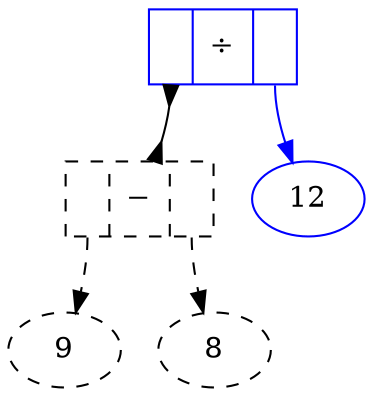 strict digraph minusFrac3 {
twelve3 [label="12", color=blue];
nine2 [label="9",style=dashed];
eight2 [label="8", style=dashed];
div5 [shape=record, label="<0>|&divide;|<1>", color=blue];
minus3 [shape=record, label="<0>|&minus;|<1>", style=dashed];

div5:0 -> minus3 [dir=both,arrowhead=inv,arrowtail=inv];
div5:1 -> twelve3 [color=blue];
minus3:0 -> nine2 [style=dashed];
minus3:1 -> eight2 [style=dashed];
}